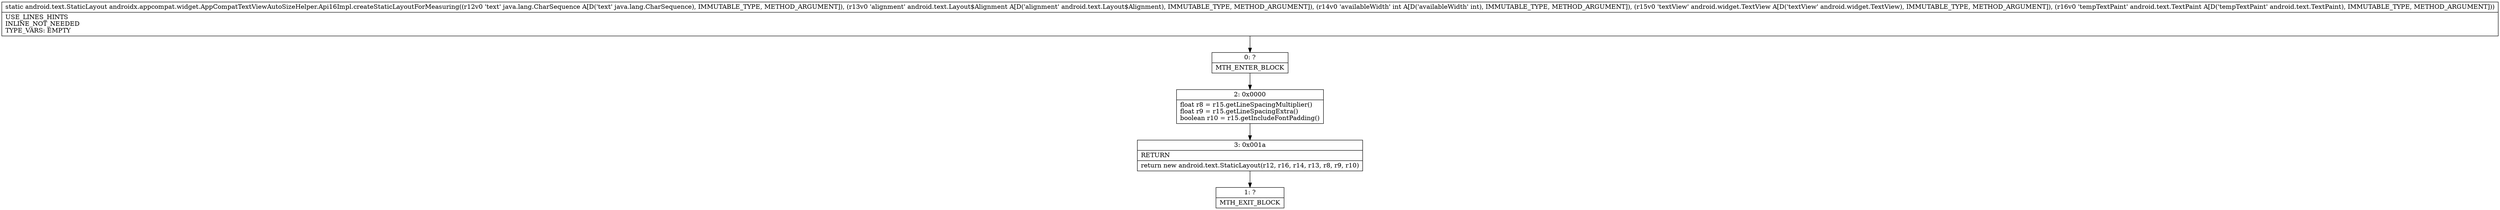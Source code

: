 digraph "CFG forandroidx.appcompat.widget.AppCompatTextViewAutoSizeHelper.Api16Impl.createStaticLayoutForMeasuring(Ljava\/lang\/CharSequence;Landroid\/text\/Layout$Alignment;ILandroid\/widget\/TextView;Landroid\/text\/TextPaint;)Landroid\/text\/StaticLayout;" {
Node_0 [shape=record,label="{0\:\ ?|MTH_ENTER_BLOCK\l}"];
Node_2 [shape=record,label="{2\:\ 0x0000|float r8 = r15.getLineSpacingMultiplier()\lfloat r9 = r15.getLineSpacingExtra()\lboolean r10 = r15.getIncludeFontPadding()\l}"];
Node_3 [shape=record,label="{3\:\ 0x001a|RETURN\l|return new android.text.StaticLayout(r12, r16, r14, r13, r8, r9, r10)\l}"];
Node_1 [shape=record,label="{1\:\ ?|MTH_EXIT_BLOCK\l}"];
MethodNode[shape=record,label="{static android.text.StaticLayout androidx.appcompat.widget.AppCompatTextViewAutoSizeHelper.Api16Impl.createStaticLayoutForMeasuring((r12v0 'text' java.lang.CharSequence A[D('text' java.lang.CharSequence), IMMUTABLE_TYPE, METHOD_ARGUMENT]), (r13v0 'alignment' android.text.Layout$Alignment A[D('alignment' android.text.Layout$Alignment), IMMUTABLE_TYPE, METHOD_ARGUMENT]), (r14v0 'availableWidth' int A[D('availableWidth' int), IMMUTABLE_TYPE, METHOD_ARGUMENT]), (r15v0 'textView' android.widget.TextView A[D('textView' android.widget.TextView), IMMUTABLE_TYPE, METHOD_ARGUMENT]), (r16v0 'tempTextPaint' android.text.TextPaint A[D('tempTextPaint' android.text.TextPaint), IMMUTABLE_TYPE, METHOD_ARGUMENT]))  | USE_LINES_HINTS\lINLINE_NOT_NEEDED\lTYPE_VARS: EMPTY\l}"];
MethodNode -> Node_0;Node_0 -> Node_2;
Node_2 -> Node_3;
Node_3 -> Node_1;
}

